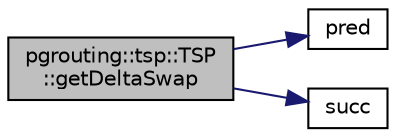 digraph "pgrouting::tsp::TSP::getDeltaSwap"
{
  edge [fontname="Helvetica",fontsize="10",labelfontname="Helvetica",labelfontsize="10"];
  node [fontname="Helvetica",fontsize="10",shape=record];
  rankdir="LR";
  Node45 [label="pgrouting::tsp::TSP\l::getDeltaSwap",height=0.2,width=0.4,color="black", fillcolor="grey75", style="filled", fontcolor="black"];
  Node45 -> Node46 [color="midnightblue",fontsize="10",style="solid",fontname="Helvetica"];
  Node46 [label="pred",height=0.2,width=0.4,color="black", fillcolor="white", style="filled",URL="$pgr__tsp_8cpp.html#ae0eace0f5ad927638e3f80c3efb3411e"];
  Node45 -> Node47 [color="midnightblue",fontsize="10",style="solid",fontname="Helvetica"];
  Node47 [label="succ",height=0.2,width=0.4,color="black", fillcolor="white", style="filled",URL="$pgr__tsp_8cpp.html#a22c9c33db631799428477fa1ccfd6258"];
}
